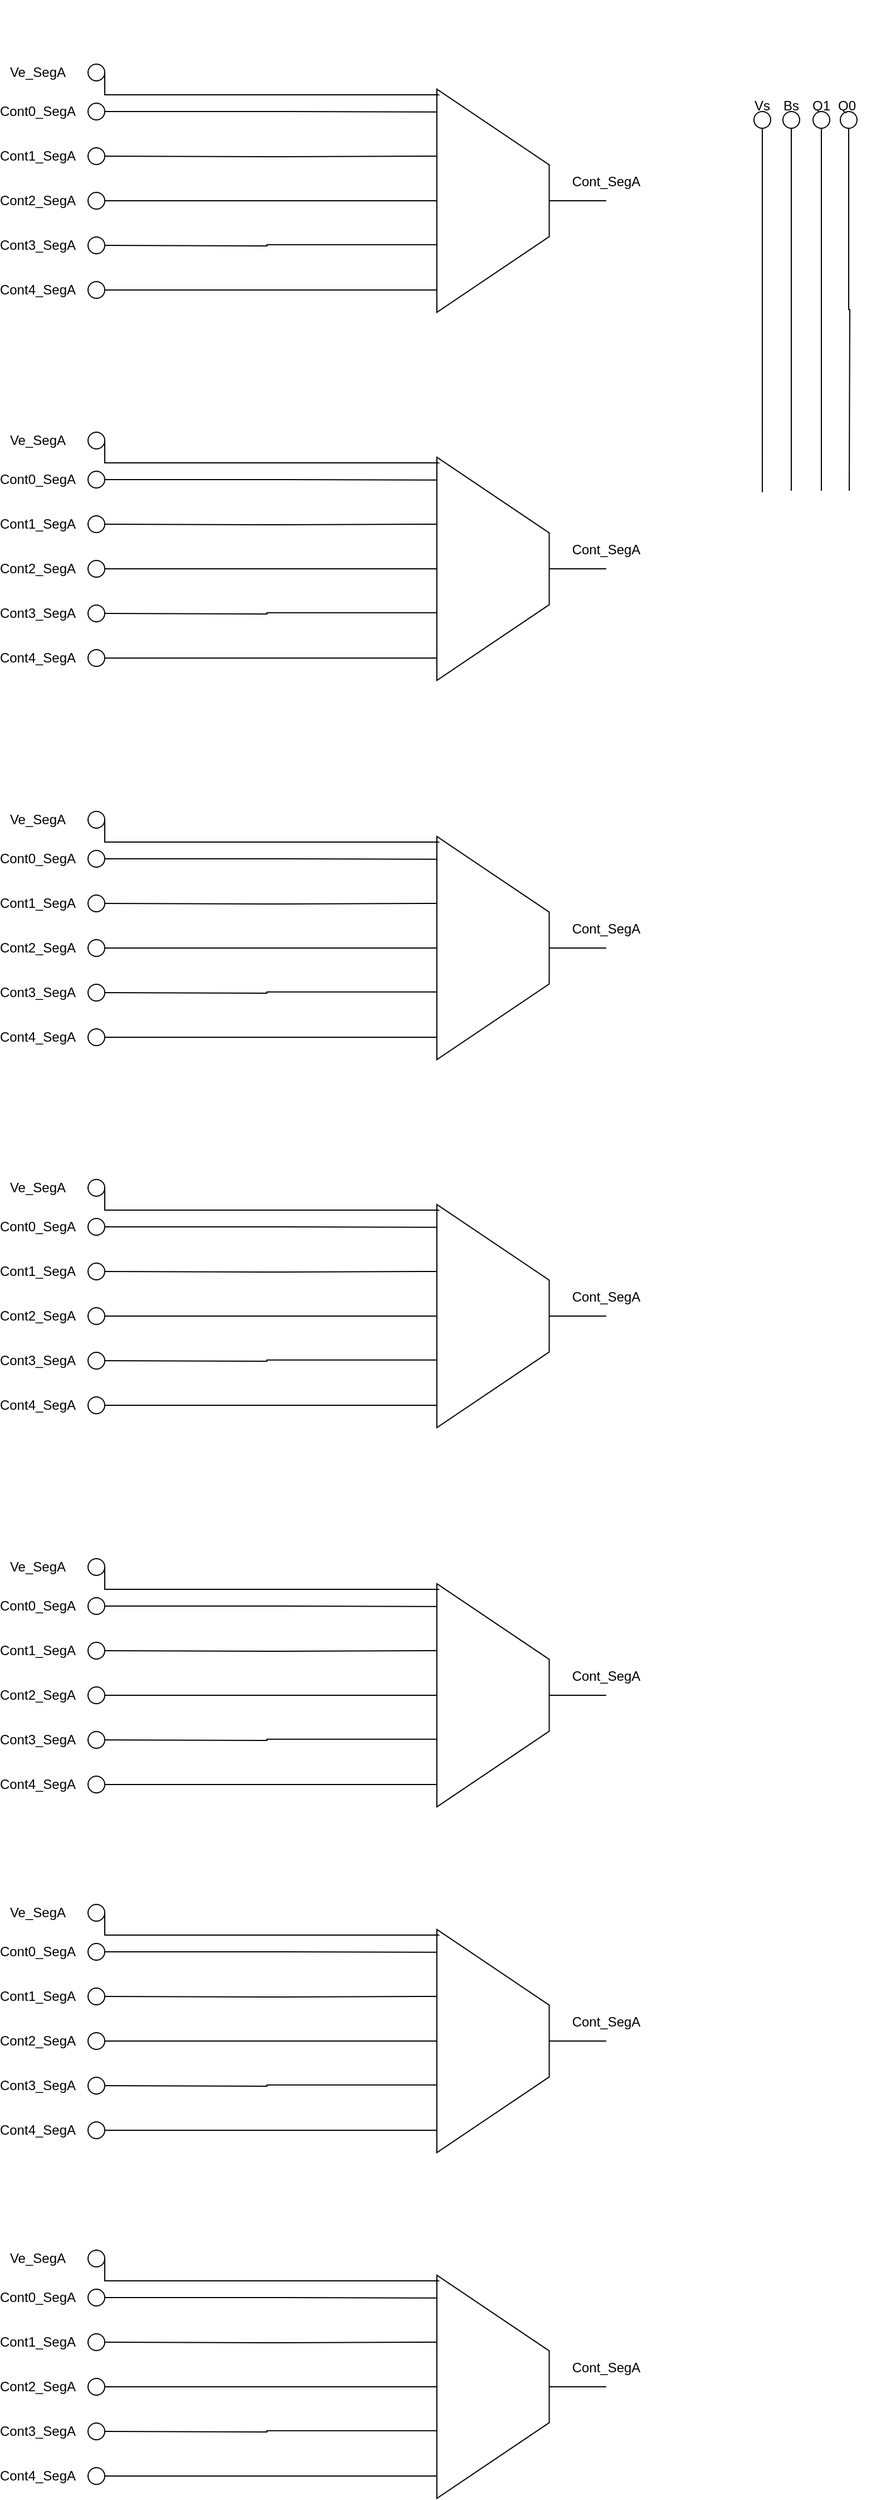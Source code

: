 <mxfile version="24.5.5" type="device">
  <diagram name="Página-1" id="1IW8VHL147Z_u1z9pqAM">
    <mxGraphModel dx="3132" dy="1325" grid="1" gridSize="10" guides="1" tooltips="1" connect="1" arrows="1" fold="1" page="1" pageScale="1" pageWidth="827" pageHeight="1169" math="0" shadow="0">
      <root>
        <mxCell id="0" />
        <mxCell id="1" parent="0" />
        <mxCell id="l00CRgBeWmKnuvyKKDRX-1" value="" style="verticalLabelPosition=bottom;shadow=0;dashed=0;align=center;html=1;verticalAlign=top;shape=mxgraph.electrical.abstract.ota_3;" vertex="1" parent="1">
          <mxGeometry x="-390" y="780" width="160" height="200" as="geometry" />
        </mxCell>
        <mxCell id="l00CRgBeWmKnuvyKKDRX-30" style="edgeStyle=orthogonalEdgeStyle;rounded=0;orthogonalLoop=1;jettySize=auto;html=1;exitX=1;exitY=0.5;exitDx=0;exitDy=0;endArrow=none;endFill=0;entryX=0.048;entryY=0.3;entryDx=0;entryDy=0;entryPerimeter=0;startSize=4;endSize=4;" edge="1" parent="1" target="l00CRgBeWmKnuvyKKDRX-1">
          <mxGeometry relative="1" as="geometry">
            <mxPoint x="-384.5" y="839.99" as="targetPoint" />
            <mxPoint x="-684.58" y="839.99" as="sourcePoint" />
          </mxGeometry>
        </mxCell>
        <mxCell id="l00CRgBeWmKnuvyKKDRX-2" value="" style="verticalLabelPosition=bottom;shadow=0;dashed=0;align=center;html=1;verticalAlign=top;strokeWidth=1;shape=ellipse;perimeter=ellipsePerimeter;" vertex="1" parent="1">
          <mxGeometry x="-695" y="832.5" width="15" height="15" as="geometry" />
        </mxCell>
        <mxCell id="l00CRgBeWmKnuvyKKDRX-6" value="" style="verticalLabelPosition=bottom;shadow=0;dashed=0;align=center;html=1;verticalAlign=top;strokeWidth=1;shape=ellipse;perimeter=ellipsePerimeter;" vertex="1" parent="1">
          <mxGeometry x="-695" y="872.5" width="15" height="15" as="geometry" />
        </mxCell>
        <mxCell id="l00CRgBeWmKnuvyKKDRX-7" value="" style="verticalLabelPosition=bottom;shadow=0;dashed=0;align=center;html=1;verticalAlign=top;strokeWidth=1;shape=ellipse;perimeter=ellipsePerimeter;" vertex="1" parent="1">
          <mxGeometry x="-695" y="912.5" width="15" height="15" as="geometry" />
        </mxCell>
        <mxCell id="l00CRgBeWmKnuvyKKDRX-8" value="" style="verticalLabelPosition=bottom;shadow=0;dashed=0;align=center;html=1;verticalAlign=top;strokeWidth=1;shape=ellipse;perimeter=ellipsePerimeter;" vertex="1" parent="1">
          <mxGeometry x="-695" y="952.5" width="15" height="15" as="geometry" />
        </mxCell>
        <mxCell id="l00CRgBeWmKnuvyKKDRX-9" value="" style="verticalLabelPosition=bottom;shadow=0;dashed=0;align=center;html=1;verticalAlign=top;strokeWidth=1;shape=ellipse;perimeter=ellipsePerimeter;" vertex="1" parent="1">
          <mxGeometry x="-695" y="792.5" width="15" height="15" as="geometry" />
        </mxCell>
        <mxCell id="l00CRgBeWmKnuvyKKDRX-51" style="edgeStyle=orthogonalEdgeStyle;rounded=0;orthogonalLoop=1;jettySize=auto;html=1;exitX=0.5;exitY=1;exitDx=0;exitDy=0;endArrow=none;endFill=0;" edge="1" parent="1" source="l00CRgBeWmKnuvyKKDRX-11">
          <mxGeometry relative="1" as="geometry">
            <mxPoint x="-89.966" y="811.379" as="targetPoint" />
          </mxGeometry>
        </mxCell>
        <mxCell id="l00CRgBeWmKnuvyKKDRX-11" value="" style="verticalLabelPosition=bottom;shadow=0;dashed=0;align=center;html=1;verticalAlign=top;strokeWidth=1;shape=ellipse;perimeter=ellipsePerimeter;" vertex="1" parent="1">
          <mxGeometry x="-97.5" y="470" width="15" height="15" as="geometry" />
        </mxCell>
        <mxCell id="l00CRgBeWmKnuvyKKDRX-54" style="edgeStyle=orthogonalEdgeStyle;rounded=0;orthogonalLoop=1;jettySize=auto;html=1;exitX=0.5;exitY=1;exitDx=0;exitDy=0;endArrow=none;endFill=0;" edge="1" parent="1" source="l00CRgBeWmKnuvyKKDRX-12">
          <mxGeometry relative="1" as="geometry">
            <mxPoint x="-12" y="810" as="targetPoint" />
          </mxGeometry>
        </mxCell>
        <mxCell id="l00CRgBeWmKnuvyKKDRX-12" value="" style="verticalLabelPosition=bottom;shadow=0;dashed=0;align=center;html=1;verticalAlign=top;strokeWidth=1;shape=ellipse;perimeter=ellipsePerimeter;" vertex="1" parent="1">
          <mxGeometry x="-20" y="470" width="15" height="15" as="geometry" />
        </mxCell>
        <mxCell id="l00CRgBeWmKnuvyKKDRX-16" value="Q0" style="text;strokeColor=none;align=center;fillColor=none;html=1;verticalAlign=middle;whiteSpace=wrap;rounded=0;" vertex="1" parent="1">
          <mxGeometry x="-44.5" y="450" width="60" height="30" as="geometry" />
        </mxCell>
        <mxCell id="l00CRgBeWmKnuvyKKDRX-17" value="Q1" style="text;strokeColor=none;align=center;fillColor=none;html=1;verticalAlign=middle;whiteSpace=wrap;rounded=0;" vertex="1" parent="1">
          <mxGeometry x="-67" y="450" width="60" height="30" as="geometry" />
        </mxCell>
        <mxCell id="l00CRgBeWmKnuvyKKDRX-18" value="Cont0_SegA" style="text;strokeColor=none;align=center;fillColor=none;html=1;verticalAlign=middle;whiteSpace=wrap;rounded=0;" vertex="1" parent="1">
          <mxGeometry x="-770" y="785" width="60" height="30" as="geometry" />
        </mxCell>
        <mxCell id="l00CRgBeWmKnuvyKKDRX-19" value="Cont1_SegA" style="text;strokeColor=none;align=center;fillColor=none;html=1;verticalAlign=middle;whiteSpace=wrap;rounded=0;" vertex="1" parent="1">
          <mxGeometry x="-770" y="825" width="60" height="30" as="geometry" />
        </mxCell>
        <mxCell id="l00CRgBeWmKnuvyKKDRX-20" value="Cont2_SegA" style="text;strokeColor=none;align=center;fillColor=none;html=1;verticalAlign=middle;whiteSpace=wrap;rounded=0;" vertex="1" parent="1">
          <mxGeometry x="-770" y="865" width="60" height="30" as="geometry" />
        </mxCell>
        <mxCell id="l00CRgBeWmKnuvyKKDRX-21" value="Cont3_SegA" style="text;strokeColor=none;align=center;fillColor=none;html=1;verticalAlign=middle;whiteSpace=wrap;rounded=0;" vertex="1" parent="1">
          <mxGeometry x="-770" y="905" width="60" height="30" as="geometry" />
        </mxCell>
        <mxCell id="l00CRgBeWmKnuvyKKDRX-22" value="Ve_SegA" style="text;strokeColor=none;align=center;fillColor=none;html=1;verticalAlign=middle;whiteSpace=wrap;rounded=0;" vertex="1" parent="1">
          <mxGeometry x="-770" y="750" width="60" height="30" as="geometry" />
        </mxCell>
        <mxCell id="l00CRgBeWmKnuvyKKDRX-23" value="Cont_SegA" style="text;strokeColor=none;align=center;fillColor=none;html=1;verticalAlign=middle;whiteSpace=wrap;rounded=0;" vertex="1" parent="1">
          <mxGeometry x="-260" y="847.5" width="60" height="30" as="geometry" />
        </mxCell>
        <mxCell id="l00CRgBeWmKnuvyKKDRX-25" style="edgeStyle=orthogonalEdgeStyle;rounded=0;orthogonalLoop=1;jettySize=auto;html=1;exitX=1;exitY=0.5;exitDx=0;exitDy=0;entryX=0.048;entryY=0.102;entryDx=0;entryDy=0;entryPerimeter=0;endArrow=none;endFill=0;" edge="1" parent="1" source="l00CRgBeWmKnuvyKKDRX-9" target="l00CRgBeWmKnuvyKKDRX-1">
          <mxGeometry relative="1" as="geometry" />
        </mxCell>
        <mxCell id="l00CRgBeWmKnuvyKKDRX-27" style="edgeStyle=orthogonalEdgeStyle;rounded=0;orthogonalLoop=1;jettySize=auto;html=1;exitX=1;exitY=0.5;exitDx=0;exitDy=0;entryX=0;entryY=0.5;entryDx=0;entryDy=0;entryPerimeter=0;endArrow=none;endFill=0;" edge="1" parent="1" source="l00CRgBeWmKnuvyKKDRX-6" target="l00CRgBeWmKnuvyKKDRX-1">
          <mxGeometry relative="1" as="geometry" />
        </mxCell>
        <mxCell id="l00CRgBeWmKnuvyKKDRX-28" style="edgeStyle=orthogonalEdgeStyle;rounded=0;orthogonalLoop=1;jettySize=auto;html=1;exitX=1;exitY=0.5;exitDx=0;exitDy=0;entryX=0.049;entryY=0.9;entryDx=0;entryDy=0;entryPerimeter=0;endArrow=none;endFill=0;" edge="1" parent="1" source="l00CRgBeWmKnuvyKKDRX-8" target="l00CRgBeWmKnuvyKKDRX-1">
          <mxGeometry relative="1" as="geometry" />
        </mxCell>
        <mxCell id="l00CRgBeWmKnuvyKKDRX-29" style="edgeStyle=orthogonalEdgeStyle;rounded=0;orthogonalLoop=1;jettySize=auto;html=1;exitX=1;exitY=0.5;exitDx=0;exitDy=0;entryX=0.052;entryY=0.697;entryDx=0;entryDy=0;entryPerimeter=0;endArrow=none;endFill=0;" edge="1" parent="1" target="l00CRgBeWmKnuvyKKDRX-1">
          <mxGeometry relative="1" as="geometry">
            <mxPoint x="-680.0" y="920.03" as="sourcePoint" />
            <mxPoint x="-381.04" y="919.43" as="targetPoint" />
          </mxGeometry>
        </mxCell>
        <mxCell id="l00CRgBeWmKnuvyKKDRX-53" style="edgeStyle=orthogonalEdgeStyle;rounded=0;orthogonalLoop=1;jettySize=auto;html=1;exitX=0.5;exitY=1;exitDx=0;exitDy=0;endArrow=none;endFill=0;" edge="1" parent="1" source="l00CRgBeWmKnuvyKKDRX-31">
          <mxGeometry relative="1" as="geometry">
            <mxPoint x="-37" y="810" as="targetPoint" />
          </mxGeometry>
        </mxCell>
        <mxCell id="l00CRgBeWmKnuvyKKDRX-31" value="" style="verticalLabelPosition=bottom;shadow=0;dashed=0;align=center;html=1;verticalAlign=top;strokeWidth=1;shape=ellipse;perimeter=ellipsePerimeter;" vertex="1" parent="1">
          <mxGeometry x="-44.5" y="470" width="15" height="15" as="geometry" />
        </mxCell>
        <mxCell id="l00CRgBeWmKnuvyKKDRX-52" style="edgeStyle=orthogonalEdgeStyle;rounded=0;orthogonalLoop=1;jettySize=auto;html=1;exitX=0.5;exitY=1;exitDx=0;exitDy=0;endArrow=none;endFill=0;" edge="1" parent="1" source="l00CRgBeWmKnuvyKKDRX-32">
          <mxGeometry relative="1" as="geometry">
            <mxPoint x="-64" y="810" as="targetPoint" />
          </mxGeometry>
        </mxCell>
        <mxCell id="l00CRgBeWmKnuvyKKDRX-32" value="" style="verticalLabelPosition=bottom;shadow=0;dashed=0;align=center;html=1;verticalAlign=top;strokeWidth=1;shape=ellipse;perimeter=ellipsePerimeter;" vertex="1" parent="1">
          <mxGeometry x="-71.5" y="470" width="15" height="15" as="geometry" />
        </mxCell>
        <mxCell id="l00CRgBeWmKnuvyKKDRX-34" value="Bs" style="text;strokeColor=none;align=center;fillColor=none;html=1;verticalAlign=middle;whiteSpace=wrap;rounded=0;" vertex="1" parent="1">
          <mxGeometry x="-94" y="450" width="60" height="30" as="geometry" />
        </mxCell>
        <mxCell id="l00CRgBeWmKnuvyKKDRX-35" value="&lt;div&gt;Vs&lt;/div&gt;" style="text;strokeColor=none;align=center;fillColor=none;html=1;verticalAlign=middle;whiteSpace=wrap;rounded=0;" vertex="1" parent="1">
          <mxGeometry x="-120" y="450" width="60" height="30" as="geometry" />
        </mxCell>
        <mxCell id="l00CRgBeWmKnuvyKKDRX-37" value="Cont4_SegA" style="text;strokeColor=none;align=center;fillColor=none;html=1;verticalAlign=middle;whiteSpace=wrap;rounded=0;" vertex="1" parent="1">
          <mxGeometry x="-770" y="945" width="60" height="30" as="geometry" />
        </mxCell>
        <mxCell id="l00CRgBeWmKnuvyKKDRX-38" style="edgeStyle=orthogonalEdgeStyle;rounded=0;orthogonalLoop=1;jettySize=auto;html=1;exitX=1;exitY=0.5;exitDx=0;exitDy=0;entryX=0.048;entryY=0.102;entryDx=0;entryDy=0;entryPerimeter=0;endArrow=none;endFill=0;" edge="1" parent="1">
          <mxGeometry relative="1" as="geometry">
            <mxPoint x="-680.0" y="765" as="sourcePoint" />
            <mxPoint x="-382" y="784.5" as="targetPoint" />
            <Array as="points">
              <mxPoint x="-680" y="785" />
              <mxPoint x="-381" y="785" />
            </Array>
          </mxGeometry>
        </mxCell>
        <mxCell id="l00CRgBeWmKnuvyKKDRX-39" value="" style="verticalLabelPosition=bottom;shadow=0;dashed=0;align=center;html=1;verticalAlign=top;strokeWidth=1;shape=ellipse;perimeter=ellipsePerimeter;" vertex="1" parent="1">
          <mxGeometry x="-695" y="757.5" width="15" height="15" as="geometry" />
        </mxCell>
        <mxCell id="l00CRgBeWmKnuvyKKDRX-40" value="&amp;nbsp;" style="text;whiteSpace=wrap;html=1;" vertex="1" parent="1">
          <mxGeometry x="-770" y="700" width="40" height="40" as="geometry" />
        </mxCell>
        <mxCell id="l00CRgBeWmKnuvyKKDRX-55" value="" style="verticalLabelPosition=bottom;shadow=0;dashed=0;align=center;html=1;verticalAlign=top;shape=mxgraph.electrical.abstract.ota_3;" vertex="1" parent="1">
          <mxGeometry x="-390" y="450" width="160" height="200" as="geometry" />
        </mxCell>
        <mxCell id="l00CRgBeWmKnuvyKKDRX-56" style="edgeStyle=orthogonalEdgeStyle;rounded=0;orthogonalLoop=1;jettySize=auto;html=1;exitX=1;exitY=0.5;exitDx=0;exitDy=0;endArrow=none;endFill=0;entryX=0.048;entryY=0.3;entryDx=0;entryDy=0;entryPerimeter=0;startSize=4;endSize=4;" edge="1" parent="1" target="l00CRgBeWmKnuvyKKDRX-55">
          <mxGeometry relative="1" as="geometry">
            <mxPoint x="-384.5" y="509.99" as="targetPoint" />
            <mxPoint x="-684.58" y="509.99" as="sourcePoint" />
          </mxGeometry>
        </mxCell>
        <mxCell id="l00CRgBeWmKnuvyKKDRX-57" value="" style="verticalLabelPosition=bottom;shadow=0;dashed=0;align=center;html=1;verticalAlign=top;strokeWidth=1;shape=ellipse;perimeter=ellipsePerimeter;" vertex="1" parent="1">
          <mxGeometry x="-695" y="502.5" width="15" height="15" as="geometry" />
        </mxCell>
        <mxCell id="l00CRgBeWmKnuvyKKDRX-58" value="" style="verticalLabelPosition=bottom;shadow=0;dashed=0;align=center;html=1;verticalAlign=top;strokeWidth=1;shape=ellipse;perimeter=ellipsePerimeter;" vertex="1" parent="1">
          <mxGeometry x="-695" y="542.5" width="15" height="15" as="geometry" />
        </mxCell>
        <mxCell id="l00CRgBeWmKnuvyKKDRX-59" value="" style="verticalLabelPosition=bottom;shadow=0;dashed=0;align=center;html=1;verticalAlign=top;strokeWidth=1;shape=ellipse;perimeter=ellipsePerimeter;" vertex="1" parent="1">
          <mxGeometry x="-695" y="582.5" width="15" height="15" as="geometry" />
        </mxCell>
        <mxCell id="l00CRgBeWmKnuvyKKDRX-60" value="" style="verticalLabelPosition=bottom;shadow=0;dashed=0;align=center;html=1;verticalAlign=top;strokeWidth=1;shape=ellipse;perimeter=ellipsePerimeter;" vertex="1" parent="1">
          <mxGeometry x="-695" y="622.5" width="15" height="15" as="geometry" />
        </mxCell>
        <mxCell id="l00CRgBeWmKnuvyKKDRX-61" value="" style="verticalLabelPosition=bottom;shadow=0;dashed=0;align=center;html=1;verticalAlign=top;strokeWidth=1;shape=ellipse;perimeter=ellipsePerimeter;" vertex="1" parent="1">
          <mxGeometry x="-695" y="462.5" width="15" height="15" as="geometry" />
        </mxCell>
        <mxCell id="l00CRgBeWmKnuvyKKDRX-62" value="Cont0_SegA" style="text;strokeColor=none;align=center;fillColor=none;html=1;verticalAlign=middle;whiteSpace=wrap;rounded=0;" vertex="1" parent="1">
          <mxGeometry x="-770" y="455" width="60" height="30" as="geometry" />
        </mxCell>
        <mxCell id="l00CRgBeWmKnuvyKKDRX-63" value="Cont1_SegA" style="text;strokeColor=none;align=center;fillColor=none;html=1;verticalAlign=middle;whiteSpace=wrap;rounded=0;" vertex="1" parent="1">
          <mxGeometry x="-770" y="495" width="60" height="30" as="geometry" />
        </mxCell>
        <mxCell id="l00CRgBeWmKnuvyKKDRX-64" value="Cont2_SegA" style="text;strokeColor=none;align=center;fillColor=none;html=1;verticalAlign=middle;whiteSpace=wrap;rounded=0;" vertex="1" parent="1">
          <mxGeometry x="-770" y="535" width="60" height="30" as="geometry" />
        </mxCell>
        <mxCell id="l00CRgBeWmKnuvyKKDRX-65" value="Cont3_SegA" style="text;strokeColor=none;align=center;fillColor=none;html=1;verticalAlign=middle;whiteSpace=wrap;rounded=0;" vertex="1" parent="1">
          <mxGeometry x="-770" y="575" width="60" height="30" as="geometry" />
        </mxCell>
        <mxCell id="l00CRgBeWmKnuvyKKDRX-66" value="Ve_SegA" style="text;strokeColor=none;align=center;fillColor=none;html=1;verticalAlign=middle;whiteSpace=wrap;rounded=0;" vertex="1" parent="1">
          <mxGeometry x="-770" y="420" width="60" height="30" as="geometry" />
        </mxCell>
        <mxCell id="l00CRgBeWmKnuvyKKDRX-67" value="Cont_SegA" style="text;strokeColor=none;align=center;fillColor=none;html=1;verticalAlign=middle;whiteSpace=wrap;rounded=0;" vertex="1" parent="1">
          <mxGeometry x="-260" y="517.5" width="60" height="30" as="geometry" />
        </mxCell>
        <mxCell id="l00CRgBeWmKnuvyKKDRX-68" style="edgeStyle=orthogonalEdgeStyle;rounded=0;orthogonalLoop=1;jettySize=auto;html=1;exitX=1;exitY=0.5;exitDx=0;exitDy=0;entryX=0.048;entryY=0.102;entryDx=0;entryDy=0;entryPerimeter=0;endArrow=none;endFill=0;" edge="1" parent="1" source="l00CRgBeWmKnuvyKKDRX-61" target="l00CRgBeWmKnuvyKKDRX-55">
          <mxGeometry relative="1" as="geometry" />
        </mxCell>
        <mxCell id="l00CRgBeWmKnuvyKKDRX-69" style="edgeStyle=orthogonalEdgeStyle;rounded=0;orthogonalLoop=1;jettySize=auto;html=1;exitX=1;exitY=0.5;exitDx=0;exitDy=0;entryX=0;entryY=0.5;entryDx=0;entryDy=0;entryPerimeter=0;endArrow=none;endFill=0;" edge="1" parent="1" source="l00CRgBeWmKnuvyKKDRX-58" target="l00CRgBeWmKnuvyKKDRX-55">
          <mxGeometry relative="1" as="geometry" />
        </mxCell>
        <mxCell id="l00CRgBeWmKnuvyKKDRX-70" style="edgeStyle=orthogonalEdgeStyle;rounded=0;orthogonalLoop=1;jettySize=auto;html=1;exitX=1;exitY=0.5;exitDx=0;exitDy=0;entryX=0.049;entryY=0.9;entryDx=0;entryDy=0;entryPerimeter=0;endArrow=none;endFill=0;" edge="1" parent="1" source="l00CRgBeWmKnuvyKKDRX-60" target="l00CRgBeWmKnuvyKKDRX-55">
          <mxGeometry relative="1" as="geometry" />
        </mxCell>
        <mxCell id="l00CRgBeWmKnuvyKKDRX-71" style="edgeStyle=orthogonalEdgeStyle;rounded=0;orthogonalLoop=1;jettySize=auto;html=1;exitX=1;exitY=0.5;exitDx=0;exitDy=0;entryX=0.052;entryY=0.697;entryDx=0;entryDy=0;entryPerimeter=0;endArrow=none;endFill=0;" edge="1" parent="1" target="l00CRgBeWmKnuvyKKDRX-55">
          <mxGeometry relative="1" as="geometry">
            <mxPoint x="-680.0" y="590.03" as="sourcePoint" />
            <mxPoint x="-381.04" y="589.43" as="targetPoint" />
          </mxGeometry>
        </mxCell>
        <mxCell id="l00CRgBeWmKnuvyKKDRX-72" value="Cont4_SegA" style="text;strokeColor=none;align=center;fillColor=none;html=1;verticalAlign=middle;whiteSpace=wrap;rounded=0;" vertex="1" parent="1">
          <mxGeometry x="-770" y="615" width="60" height="30" as="geometry" />
        </mxCell>
        <mxCell id="l00CRgBeWmKnuvyKKDRX-73" style="edgeStyle=orthogonalEdgeStyle;rounded=0;orthogonalLoop=1;jettySize=auto;html=1;exitX=1;exitY=0.5;exitDx=0;exitDy=0;entryX=0.048;entryY=0.102;entryDx=0;entryDy=0;entryPerimeter=0;endArrow=none;endFill=0;" edge="1" parent="1">
          <mxGeometry relative="1" as="geometry">
            <mxPoint x="-680.0" y="435" as="sourcePoint" />
            <mxPoint x="-382" y="454.5" as="targetPoint" />
            <Array as="points">
              <mxPoint x="-680" y="455" />
              <mxPoint x="-381" y="455" />
            </Array>
          </mxGeometry>
        </mxCell>
        <mxCell id="l00CRgBeWmKnuvyKKDRX-74" value="" style="verticalLabelPosition=bottom;shadow=0;dashed=0;align=center;html=1;verticalAlign=top;strokeWidth=1;shape=ellipse;perimeter=ellipsePerimeter;" vertex="1" parent="1">
          <mxGeometry x="-695" y="427.5" width="15" height="15" as="geometry" />
        </mxCell>
        <mxCell id="l00CRgBeWmKnuvyKKDRX-75" value="&amp;nbsp;" style="text;whiteSpace=wrap;html=1;" vertex="1" parent="1">
          <mxGeometry x="-770" y="370" width="40" height="40" as="geometry" />
        </mxCell>
        <mxCell id="l00CRgBeWmKnuvyKKDRX-98" value="" style="verticalLabelPosition=bottom;shadow=0;dashed=0;align=center;html=1;verticalAlign=top;shape=mxgraph.electrical.abstract.ota_3;" vertex="1" parent="1">
          <mxGeometry x="-390" y="1120" width="160" height="200" as="geometry" />
        </mxCell>
        <mxCell id="l00CRgBeWmKnuvyKKDRX-99" style="edgeStyle=orthogonalEdgeStyle;rounded=0;orthogonalLoop=1;jettySize=auto;html=1;exitX=1;exitY=0.5;exitDx=0;exitDy=0;endArrow=none;endFill=0;entryX=0.048;entryY=0.3;entryDx=0;entryDy=0;entryPerimeter=0;startSize=4;endSize=4;" edge="1" parent="1" target="l00CRgBeWmKnuvyKKDRX-98">
          <mxGeometry relative="1" as="geometry">
            <mxPoint x="-384.5" y="1179.99" as="targetPoint" />
            <mxPoint x="-684.58" y="1179.99" as="sourcePoint" />
          </mxGeometry>
        </mxCell>
        <mxCell id="l00CRgBeWmKnuvyKKDRX-100" value="" style="verticalLabelPosition=bottom;shadow=0;dashed=0;align=center;html=1;verticalAlign=top;strokeWidth=1;shape=ellipse;perimeter=ellipsePerimeter;" vertex="1" parent="1">
          <mxGeometry x="-695" y="1172.5" width="15" height="15" as="geometry" />
        </mxCell>
        <mxCell id="l00CRgBeWmKnuvyKKDRX-101" value="" style="verticalLabelPosition=bottom;shadow=0;dashed=0;align=center;html=1;verticalAlign=top;strokeWidth=1;shape=ellipse;perimeter=ellipsePerimeter;" vertex="1" parent="1">
          <mxGeometry x="-695" y="1212.5" width="15" height="15" as="geometry" />
        </mxCell>
        <mxCell id="l00CRgBeWmKnuvyKKDRX-102" value="" style="verticalLabelPosition=bottom;shadow=0;dashed=0;align=center;html=1;verticalAlign=top;strokeWidth=1;shape=ellipse;perimeter=ellipsePerimeter;" vertex="1" parent="1">
          <mxGeometry x="-695" y="1252.5" width="15" height="15" as="geometry" />
        </mxCell>
        <mxCell id="l00CRgBeWmKnuvyKKDRX-103" value="" style="verticalLabelPosition=bottom;shadow=0;dashed=0;align=center;html=1;verticalAlign=top;strokeWidth=1;shape=ellipse;perimeter=ellipsePerimeter;" vertex="1" parent="1">
          <mxGeometry x="-695" y="1292.5" width="15" height="15" as="geometry" />
        </mxCell>
        <mxCell id="l00CRgBeWmKnuvyKKDRX-104" value="" style="verticalLabelPosition=bottom;shadow=0;dashed=0;align=center;html=1;verticalAlign=top;strokeWidth=1;shape=ellipse;perimeter=ellipsePerimeter;" vertex="1" parent="1">
          <mxGeometry x="-695" y="1132.5" width="15" height="15" as="geometry" />
        </mxCell>
        <mxCell id="l00CRgBeWmKnuvyKKDRX-105" value="Cont0_SegA" style="text;strokeColor=none;align=center;fillColor=none;html=1;verticalAlign=middle;whiteSpace=wrap;rounded=0;" vertex="1" parent="1">
          <mxGeometry x="-770" y="1125" width="60" height="30" as="geometry" />
        </mxCell>
        <mxCell id="l00CRgBeWmKnuvyKKDRX-106" value="Cont1_SegA" style="text;strokeColor=none;align=center;fillColor=none;html=1;verticalAlign=middle;whiteSpace=wrap;rounded=0;" vertex="1" parent="1">
          <mxGeometry x="-770" y="1165" width="60" height="30" as="geometry" />
        </mxCell>
        <mxCell id="l00CRgBeWmKnuvyKKDRX-107" value="Cont2_SegA" style="text;strokeColor=none;align=center;fillColor=none;html=1;verticalAlign=middle;whiteSpace=wrap;rounded=0;" vertex="1" parent="1">
          <mxGeometry x="-770" y="1205" width="60" height="30" as="geometry" />
        </mxCell>
        <mxCell id="l00CRgBeWmKnuvyKKDRX-108" value="Cont3_SegA" style="text;strokeColor=none;align=center;fillColor=none;html=1;verticalAlign=middle;whiteSpace=wrap;rounded=0;" vertex="1" parent="1">
          <mxGeometry x="-770" y="1245" width="60" height="30" as="geometry" />
        </mxCell>
        <mxCell id="l00CRgBeWmKnuvyKKDRX-109" value="Ve_SegA" style="text;strokeColor=none;align=center;fillColor=none;html=1;verticalAlign=middle;whiteSpace=wrap;rounded=0;" vertex="1" parent="1">
          <mxGeometry x="-770" y="1090" width="60" height="30" as="geometry" />
        </mxCell>
        <mxCell id="l00CRgBeWmKnuvyKKDRX-110" value="Cont_SegA" style="text;strokeColor=none;align=center;fillColor=none;html=1;verticalAlign=middle;whiteSpace=wrap;rounded=0;" vertex="1" parent="1">
          <mxGeometry x="-260" y="1187.5" width="60" height="30" as="geometry" />
        </mxCell>
        <mxCell id="l00CRgBeWmKnuvyKKDRX-111" style="edgeStyle=orthogonalEdgeStyle;rounded=0;orthogonalLoop=1;jettySize=auto;html=1;exitX=1;exitY=0.5;exitDx=0;exitDy=0;entryX=0.048;entryY=0.102;entryDx=0;entryDy=0;entryPerimeter=0;endArrow=none;endFill=0;" edge="1" parent="1" source="l00CRgBeWmKnuvyKKDRX-104" target="l00CRgBeWmKnuvyKKDRX-98">
          <mxGeometry relative="1" as="geometry" />
        </mxCell>
        <mxCell id="l00CRgBeWmKnuvyKKDRX-112" style="edgeStyle=orthogonalEdgeStyle;rounded=0;orthogonalLoop=1;jettySize=auto;html=1;exitX=1;exitY=0.5;exitDx=0;exitDy=0;entryX=0;entryY=0.5;entryDx=0;entryDy=0;entryPerimeter=0;endArrow=none;endFill=0;" edge="1" parent="1" source="l00CRgBeWmKnuvyKKDRX-101" target="l00CRgBeWmKnuvyKKDRX-98">
          <mxGeometry relative="1" as="geometry" />
        </mxCell>
        <mxCell id="l00CRgBeWmKnuvyKKDRX-113" style="edgeStyle=orthogonalEdgeStyle;rounded=0;orthogonalLoop=1;jettySize=auto;html=1;exitX=1;exitY=0.5;exitDx=0;exitDy=0;entryX=0.049;entryY=0.9;entryDx=0;entryDy=0;entryPerimeter=0;endArrow=none;endFill=0;" edge="1" parent="1" source="l00CRgBeWmKnuvyKKDRX-103" target="l00CRgBeWmKnuvyKKDRX-98">
          <mxGeometry relative="1" as="geometry" />
        </mxCell>
        <mxCell id="l00CRgBeWmKnuvyKKDRX-114" style="edgeStyle=orthogonalEdgeStyle;rounded=0;orthogonalLoop=1;jettySize=auto;html=1;exitX=1;exitY=0.5;exitDx=0;exitDy=0;entryX=0.052;entryY=0.697;entryDx=0;entryDy=0;entryPerimeter=0;endArrow=none;endFill=0;" edge="1" parent="1" target="l00CRgBeWmKnuvyKKDRX-98">
          <mxGeometry relative="1" as="geometry">
            <mxPoint x="-680.0" y="1260.03" as="sourcePoint" />
            <mxPoint x="-381.04" y="1259.43" as="targetPoint" />
          </mxGeometry>
        </mxCell>
        <mxCell id="l00CRgBeWmKnuvyKKDRX-115" value="Cont4_SegA" style="text;strokeColor=none;align=center;fillColor=none;html=1;verticalAlign=middle;whiteSpace=wrap;rounded=0;" vertex="1" parent="1">
          <mxGeometry x="-770" y="1285" width="60" height="30" as="geometry" />
        </mxCell>
        <mxCell id="l00CRgBeWmKnuvyKKDRX-116" style="edgeStyle=orthogonalEdgeStyle;rounded=0;orthogonalLoop=1;jettySize=auto;html=1;exitX=1;exitY=0.5;exitDx=0;exitDy=0;entryX=0.048;entryY=0.102;entryDx=0;entryDy=0;entryPerimeter=0;endArrow=none;endFill=0;" edge="1" parent="1">
          <mxGeometry relative="1" as="geometry">
            <mxPoint x="-680.0" y="1105" as="sourcePoint" />
            <mxPoint x="-382" y="1124.5" as="targetPoint" />
            <Array as="points">
              <mxPoint x="-680" y="1125" />
              <mxPoint x="-381" y="1125" />
            </Array>
          </mxGeometry>
        </mxCell>
        <mxCell id="l00CRgBeWmKnuvyKKDRX-117" value="" style="verticalLabelPosition=bottom;shadow=0;dashed=0;align=center;html=1;verticalAlign=top;strokeWidth=1;shape=ellipse;perimeter=ellipsePerimeter;" vertex="1" parent="1">
          <mxGeometry x="-695" y="1097.5" width="15" height="15" as="geometry" />
        </mxCell>
        <mxCell id="l00CRgBeWmKnuvyKKDRX-118" value="" style="verticalLabelPosition=bottom;shadow=0;dashed=0;align=center;html=1;verticalAlign=top;shape=mxgraph.electrical.abstract.ota_3;" vertex="1" parent="1">
          <mxGeometry x="-390" y="1450" width="160" height="200" as="geometry" />
        </mxCell>
        <mxCell id="l00CRgBeWmKnuvyKKDRX-119" style="edgeStyle=orthogonalEdgeStyle;rounded=0;orthogonalLoop=1;jettySize=auto;html=1;exitX=1;exitY=0.5;exitDx=0;exitDy=0;endArrow=none;endFill=0;entryX=0.048;entryY=0.3;entryDx=0;entryDy=0;entryPerimeter=0;startSize=4;endSize=4;" edge="1" parent="1" target="l00CRgBeWmKnuvyKKDRX-118">
          <mxGeometry relative="1" as="geometry">
            <mxPoint x="-384.5" y="1509.99" as="targetPoint" />
            <mxPoint x="-684.58" y="1509.99" as="sourcePoint" />
          </mxGeometry>
        </mxCell>
        <mxCell id="l00CRgBeWmKnuvyKKDRX-120" value="" style="verticalLabelPosition=bottom;shadow=0;dashed=0;align=center;html=1;verticalAlign=top;strokeWidth=1;shape=ellipse;perimeter=ellipsePerimeter;" vertex="1" parent="1">
          <mxGeometry x="-695" y="1502.5" width="15" height="15" as="geometry" />
        </mxCell>
        <mxCell id="l00CRgBeWmKnuvyKKDRX-121" value="" style="verticalLabelPosition=bottom;shadow=0;dashed=0;align=center;html=1;verticalAlign=top;strokeWidth=1;shape=ellipse;perimeter=ellipsePerimeter;" vertex="1" parent="1">
          <mxGeometry x="-695" y="1542.5" width="15" height="15" as="geometry" />
        </mxCell>
        <mxCell id="l00CRgBeWmKnuvyKKDRX-122" value="" style="verticalLabelPosition=bottom;shadow=0;dashed=0;align=center;html=1;verticalAlign=top;strokeWidth=1;shape=ellipse;perimeter=ellipsePerimeter;" vertex="1" parent="1">
          <mxGeometry x="-695" y="1582.5" width="15" height="15" as="geometry" />
        </mxCell>
        <mxCell id="l00CRgBeWmKnuvyKKDRX-123" value="" style="verticalLabelPosition=bottom;shadow=0;dashed=0;align=center;html=1;verticalAlign=top;strokeWidth=1;shape=ellipse;perimeter=ellipsePerimeter;" vertex="1" parent="1">
          <mxGeometry x="-695" y="1622.5" width="15" height="15" as="geometry" />
        </mxCell>
        <mxCell id="l00CRgBeWmKnuvyKKDRX-124" value="" style="verticalLabelPosition=bottom;shadow=0;dashed=0;align=center;html=1;verticalAlign=top;strokeWidth=1;shape=ellipse;perimeter=ellipsePerimeter;" vertex="1" parent="1">
          <mxGeometry x="-695" y="1462.5" width="15" height="15" as="geometry" />
        </mxCell>
        <mxCell id="l00CRgBeWmKnuvyKKDRX-125" value="Cont0_SegA" style="text;strokeColor=none;align=center;fillColor=none;html=1;verticalAlign=middle;whiteSpace=wrap;rounded=0;" vertex="1" parent="1">
          <mxGeometry x="-770" y="1455" width="60" height="30" as="geometry" />
        </mxCell>
        <mxCell id="l00CRgBeWmKnuvyKKDRX-126" value="Cont1_SegA" style="text;strokeColor=none;align=center;fillColor=none;html=1;verticalAlign=middle;whiteSpace=wrap;rounded=0;" vertex="1" parent="1">
          <mxGeometry x="-770" y="1495" width="60" height="30" as="geometry" />
        </mxCell>
        <mxCell id="l00CRgBeWmKnuvyKKDRX-127" value="Cont2_SegA" style="text;strokeColor=none;align=center;fillColor=none;html=1;verticalAlign=middle;whiteSpace=wrap;rounded=0;" vertex="1" parent="1">
          <mxGeometry x="-770" y="1535" width="60" height="30" as="geometry" />
        </mxCell>
        <mxCell id="l00CRgBeWmKnuvyKKDRX-128" value="Cont3_SegA" style="text;strokeColor=none;align=center;fillColor=none;html=1;verticalAlign=middle;whiteSpace=wrap;rounded=0;" vertex="1" parent="1">
          <mxGeometry x="-770" y="1575" width="60" height="30" as="geometry" />
        </mxCell>
        <mxCell id="l00CRgBeWmKnuvyKKDRX-129" value="Ve_SegA" style="text;strokeColor=none;align=center;fillColor=none;html=1;verticalAlign=middle;whiteSpace=wrap;rounded=0;" vertex="1" parent="1">
          <mxGeometry x="-770" y="1420" width="60" height="30" as="geometry" />
        </mxCell>
        <mxCell id="l00CRgBeWmKnuvyKKDRX-130" value="Cont_SegA" style="text;strokeColor=none;align=center;fillColor=none;html=1;verticalAlign=middle;whiteSpace=wrap;rounded=0;" vertex="1" parent="1">
          <mxGeometry x="-260" y="1517.5" width="60" height="30" as="geometry" />
        </mxCell>
        <mxCell id="l00CRgBeWmKnuvyKKDRX-131" style="edgeStyle=orthogonalEdgeStyle;rounded=0;orthogonalLoop=1;jettySize=auto;html=1;exitX=1;exitY=0.5;exitDx=0;exitDy=0;entryX=0.048;entryY=0.102;entryDx=0;entryDy=0;entryPerimeter=0;endArrow=none;endFill=0;" edge="1" parent="1" source="l00CRgBeWmKnuvyKKDRX-124" target="l00CRgBeWmKnuvyKKDRX-118">
          <mxGeometry relative="1" as="geometry" />
        </mxCell>
        <mxCell id="l00CRgBeWmKnuvyKKDRX-132" style="edgeStyle=orthogonalEdgeStyle;rounded=0;orthogonalLoop=1;jettySize=auto;html=1;exitX=1;exitY=0.5;exitDx=0;exitDy=0;entryX=0;entryY=0.5;entryDx=0;entryDy=0;entryPerimeter=0;endArrow=none;endFill=0;" edge="1" parent="1" source="l00CRgBeWmKnuvyKKDRX-121" target="l00CRgBeWmKnuvyKKDRX-118">
          <mxGeometry relative="1" as="geometry" />
        </mxCell>
        <mxCell id="l00CRgBeWmKnuvyKKDRX-133" style="edgeStyle=orthogonalEdgeStyle;rounded=0;orthogonalLoop=1;jettySize=auto;html=1;exitX=1;exitY=0.5;exitDx=0;exitDy=0;entryX=0.049;entryY=0.9;entryDx=0;entryDy=0;entryPerimeter=0;endArrow=none;endFill=0;" edge="1" parent="1" source="l00CRgBeWmKnuvyKKDRX-123" target="l00CRgBeWmKnuvyKKDRX-118">
          <mxGeometry relative="1" as="geometry" />
        </mxCell>
        <mxCell id="l00CRgBeWmKnuvyKKDRX-134" style="edgeStyle=orthogonalEdgeStyle;rounded=0;orthogonalLoop=1;jettySize=auto;html=1;exitX=1;exitY=0.5;exitDx=0;exitDy=0;entryX=0.052;entryY=0.697;entryDx=0;entryDy=0;entryPerimeter=0;endArrow=none;endFill=0;" edge="1" parent="1" target="l00CRgBeWmKnuvyKKDRX-118">
          <mxGeometry relative="1" as="geometry">
            <mxPoint x="-680.0" y="1590.03" as="sourcePoint" />
            <mxPoint x="-381.04" y="1589.43" as="targetPoint" />
          </mxGeometry>
        </mxCell>
        <mxCell id="l00CRgBeWmKnuvyKKDRX-135" value="Cont4_SegA" style="text;strokeColor=none;align=center;fillColor=none;html=1;verticalAlign=middle;whiteSpace=wrap;rounded=0;" vertex="1" parent="1">
          <mxGeometry x="-770" y="1615" width="60" height="30" as="geometry" />
        </mxCell>
        <mxCell id="l00CRgBeWmKnuvyKKDRX-136" style="edgeStyle=orthogonalEdgeStyle;rounded=0;orthogonalLoop=1;jettySize=auto;html=1;exitX=1;exitY=0.5;exitDx=0;exitDy=0;entryX=0.048;entryY=0.102;entryDx=0;entryDy=0;entryPerimeter=0;endArrow=none;endFill=0;" edge="1" parent="1">
          <mxGeometry relative="1" as="geometry">
            <mxPoint x="-680.0" y="1435" as="sourcePoint" />
            <mxPoint x="-382" y="1454.5" as="targetPoint" />
            <Array as="points">
              <mxPoint x="-680" y="1455" />
              <mxPoint x="-381" y="1455" />
            </Array>
          </mxGeometry>
        </mxCell>
        <mxCell id="l00CRgBeWmKnuvyKKDRX-137" value="" style="verticalLabelPosition=bottom;shadow=0;dashed=0;align=center;html=1;verticalAlign=top;strokeWidth=1;shape=ellipse;perimeter=ellipsePerimeter;" vertex="1" parent="1">
          <mxGeometry x="-695" y="1427.5" width="15" height="15" as="geometry" />
        </mxCell>
        <mxCell id="l00CRgBeWmKnuvyKKDRX-138" value="" style="verticalLabelPosition=bottom;shadow=0;dashed=0;align=center;html=1;verticalAlign=top;shape=mxgraph.electrical.abstract.ota_3;" vertex="1" parent="1">
          <mxGeometry x="-390" y="1790" width="160" height="200" as="geometry" />
        </mxCell>
        <mxCell id="l00CRgBeWmKnuvyKKDRX-139" style="edgeStyle=orthogonalEdgeStyle;rounded=0;orthogonalLoop=1;jettySize=auto;html=1;exitX=1;exitY=0.5;exitDx=0;exitDy=0;endArrow=none;endFill=0;entryX=0.048;entryY=0.3;entryDx=0;entryDy=0;entryPerimeter=0;startSize=4;endSize=4;" edge="1" parent="1" target="l00CRgBeWmKnuvyKKDRX-138">
          <mxGeometry relative="1" as="geometry">
            <mxPoint x="-384.5" y="1849.99" as="targetPoint" />
            <mxPoint x="-684.58" y="1849.99" as="sourcePoint" />
          </mxGeometry>
        </mxCell>
        <mxCell id="l00CRgBeWmKnuvyKKDRX-140" value="" style="verticalLabelPosition=bottom;shadow=0;dashed=0;align=center;html=1;verticalAlign=top;strokeWidth=1;shape=ellipse;perimeter=ellipsePerimeter;" vertex="1" parent="1">
          <mxGeometry x="-695" y="1842.5" width="15" height="15" as="geometry" />
        </mxCell>
        <mxCell id="l00CRgBeWmKnuvyKKDRX-141" value="" style="verticalLabelPosition=bottom;shadow=0;dashed=0;align=center;html=1;verticalAlign=top;strokeWidth=1;shape=ellipse;perimeter=ellipsePerimeter;" vertex="1" parent="1">
          <mxGeometry x="-695" y="1882.5" width="15" height="15" as="geometry" />
        </mxCell>
        <mxCell id="l00CRgBeWmKnuvyKKDRX-142" value="" style="verticalLabelPosition=bottom;shadow=0;dashed=0;align=center;html=1;verticalAlign=top;strokeWidth=1;shape=ellipse;perimeter=ellipsePerimeter;" vertex="1" parent="1">
          <mxGeometry x="-695" y="1922.5" width="15" height="15" as="geometry" />
        </mxCell>
        <mxCell id="l00CRgBeWmKnuvyKKDRX-143" value="" style="verticalLabelPosition=bottom;shadow=0;dashed=0;align=center;html=1;verticalAlign=top;strokeWidth=1;shape=ellipse;perimeter=ellipsePerimeter;" vertex="1" parent="1">
          <mxGeometry x="-695" y="1962.5" width="15" height="15" as="geometry" />
        </mxCell>
        <mxCell id="l00CRgBeWmKnuvyKKDRX-144" value="" style="verticalLabelPosition=bottom;shadow=0;dashed=0;align=center;html=1;verticalAlign=top;strokeWidth=1;shape=ellipse;perimeter=ellipsePerimeter;" vertex="1" parent="1">
          <mxGeometry x="-695" y="1802.5" width="15" height="15" as="geometry" />
        </mxCell>
        <mxCell id="l00CRgBeWmKnuvyKKDRX-145" value="Cont0_SegA" style="text;strokeColor=none;align=center;fillColor=none;html=1;verticalAlign=middle;whiteSpace=wrap;rounded=0;" vertex="1" parent="1">
          <mxGeometry x="-770" y="1795" width="60" height="30" as="geometry" />
        </mxCell>
        <mxCell id="l00CRgBeWmKnuvyKKDRX-146" value="Cont1_SegA" style="text;strokeColor=none;align=center;fillColor=none;html=1;verticalAlign=middle;whiteSpace=wrap;rounded=0;" vertex="1" parent="1">
          <mxGeometry x="-770" y="1835" width="60" height="30" as="geometry" />
        </mxCell>
        <mxCell id="l00CRgBeWmKnuvyKKDRX-147" value="Cont2_SegA" style="text;strokeColor=none;align=center;fillColor=none;html=1;verticalAlign=middle;whiteSpace=wrap;rounded=0;" vertex="1" parent="1">
          <mxGeometry x="-770" y="1875" width="60" height="30" as="geometry" />
        </mxCell>
        <mxCell id="l00CRgBeWmKnuvyKKDRX-148" value="Cont3_SegA" style="text;strokeColor=none;align=center;fillColor=none;html=1;verticalAlign=middle;whiteSpace=wrap;rounded=0;" vertex="1" parent="1">
          <mxGeometry x="-770" y="1915" width="60" height="30" as="geometry" />
        </mxCell>
        <mxCell id="l00CRgBeWmKnuvyKKDRX-149" value="Ve_SegA" style="text;strokeColor=none;align=center;fillColor=none;html=1;verticalAlign=middle;whiteSpace=wrap;rounded=0;" vertex="1" parent="1">
          <mxGeometry x="-770" y="1760" width="60" height="30" as="geometry" />
        </mxCell>
        <mxCell id="l00CRgBeWmKnuvyKKDRX-150" value="Cont_SegA" style="text;strokeColor=none;align=center;fillColor=none;html=1;verticalAlign=middle;whiteSpace=wrap;rounded=0;" vertex="1" parent="1">
          <mxGeometry x="-260" y="1857.5" width="60" height="30" as="geometry" />
        </mxCell>
        <mxCell id="l00CRgBeWmKnuvyKKDRX-151" style="edgeStyle=orthogonalEdgeStyle;rounded=0;orthogonalLoop=1;jettySize=auto;html=1;exitX=1;exitY=0.5;exitDx=0;exitDy=0;entryX=0.048;entryY=0.102;entryDx=0;entryDy=0;entryPerimeter=0;endArrow=none;endFill=0;" edge="1" parent="1" source="l00CRgBeWmKnuvyKKDRX-144" target="l00CRgBeWmKnuvyKKDRX-138">
          <mxGeometry relative="1" as="geometry" />
        </mxCell>
        <mxCell id="l00CRgBeWmKnuvyKKDRX-152" style="edgeStyle=orthogonalEdgeStyle;rounded=0;orthogonalLoop=1;jettySize=auto;html=1;exitX=1;exitY=0.5;exitDx=0;exitDy=0;entryX=0;entryY=0.5;entryDx=0;entryDy=0;entryPerimeter=0;endArrow=none;endFill=0;" edge="1" parent="1" source="l00CRgBeWmKnuvyKKDRX-141" target="l00CRgBeWmKnuvyKKDRX-138">
          <mxGeometry relative="1" as="geometry" />
        </mxCell>
        <mxCell id="l00CRgBeWmKnuvyKKDRX-153" style="edgeStyle=orthogonalEdgeStyle;rounded=0;orthogonalLoop=1;jettySize=auto;html=1;exitX=1;exitY=0.5;exitDx=0;exitDy=0;entryX=0.049;entryY=0.9;entryDx=0;entryDy=0;entryPerimeter=0;endArrow=none;endFill=0;" edge="1" parent="1" source="l00CRgBeWmKnuvyKKDRX-143" target="l00CRgBeWmKnuvyKKDRX-138">
          <mxGeometry relative="1" as="geometry" />
        </mxCell>
        <mxCell id="l00CRgBeWmKnuvyKKDRX-154" style="edgeStyle=orthogonalEdgeStyle;rounded=0;orthogonalLoop=1;jettySize=auto;html=1;exitX=1;exitY=0.5;exitDx=0;exitDy=0;entryX=0.052;entryY=0.697;entryDx=0;entryDy=0;entryPerimeter=0;endArrow=none;endFill=0;" edge="1" parent="1" target="l00CRgBeWmKnuvyKKDRX-138">
          <mxGeometry relative="1" as="geometry">
            <mxPoint x="-680.0" y="1930.03" as="sourcePoint" />
            <mxPoint x="-381.04" y="1929.43" as="targetPoint" />
          </mxGeometry>
        </mxCell>
        <mxCell id="l00CRgBeWmKnuvyKKDRX-155" value="Cont4_SegA" style="text;strokeColor=none;align=center;fillColor=none;html=1;verticalAlign=middle;whiteSpace=wrap;rounded=0;" vertex="1" parent="1">
          <mxGeometry x="-770" y="1955" width="60" height="30" as="geometry" />
        </mxCell>
        <mxCell id="l00CRgBeWmKnuvyKKDRX-156" style="edgeStyle=orthogonalEdgeStyle;rounded=0;orthogonalLoop=1;jettySize=auto;html=1;exitX=1;exitY=0.5;exitDx=0;exitDy=0;entryX=0.048;entryY=0.102;entryDx=0;entryDy=0;entryPerimeter=0;endArrow=none;endFill=0;" edge="1" parent="1">
          <mxGeometry relative="1" as="geometry">
            <mxPoint x="-680.0" y="1775" as="sourcePoint" />
            <mxPoint x="-382" y="1794.5" as="targetPoint" />
            <Array as="points">
              <mxPoint x="-680" y="1795" />
              <mxPoint x="-381" y="1795" />
            </Array>
          </mxGeometry>
        </mxCell>
        <mxCell id="l00CRgBeWmKnuvyKKDRX-157" value="" style="verticalLabelPosition=bottom;shadow=0;dashed=0;align=center;html=1;verticalAlign=top;strokeWidth=1;shape=ellipse;perimeter=ellipsePerimeter;" vertex="1" parent="1">
          <mxGeometry x="-695" y="1767.5" width="15" height="15" as="geometry" />
        </mxCell>
        <mxCell id="l00CRgBeWmKnuvyKKDRX-158" value="" style="verticalLabelPosition=bottom;shadow=0;dashed=0;align=center;html=1;verticalAlign=top;shape=mxgraph.electrical.abstract.ota_3;" vertex="1" parent="1">
          <mxGeometry x="-390" y="2100" width="160" height="200" as="geometry" />
        </mxCell>
        <mxCell id="l00CRgBeWmKnuvyKKDRX-159" style="edgeStyle=orthogonalEdgeStyle;rounded=0;orthogonalLoop=1;jettySize=auto;html=1;exitX=1;exitY=0.5;exitDx=0;exitDy=0;endArrow=none;endFill=0;entryX=0.048;entryY=0.3;entryDx=0;entryDy=0;entryPerimeter=0;startSize=4;endSize=4;" edge="1" parent="1" target="l00CRgBeWmKnuvyKKDRX-158">
          <mxGeometry relative="1" as="geometry">
            <mxPoint x="-384.5" y="2159.99" as="targetPoint" />
            <mxPoint x="-684.58" y="2159.99" as="sourcePoint" />
          </mxGeometry>
        </mxCell>
        <mxCell id="l00CRgBeWmKnuvyKKDRX-160" value="" style="verticalLabelPosition=bottom;shadow=0;dashed=0;align=center;html=1;verticalAlign=top;strokeWidth=1;shape=ellipse;perimeter=ellipsePerimeter;" vertex="1" parent="1">
          <mxGeometry x="-695" y="2152.5" width="15" height="15" as="geometry" />
        </mxCell>
        <mxCell id="l00CRgBeWmKnuvyKKDRX-161" value="" style="verticalLabelPosition=bottom;shadow=0;dashed=0;align=center;html=1;verticalAlign=top;strokeWidth=1;shape=ellipse;perimeter=ellipsePerimeter;" vertex="1" parent="1">
          <mxGeometry x="-695" y="2192.5" width="15" height="15" as="geometry" />
        </mxCell>
        <mxCell id="l00CRgBeWmKnuvyKKDRX-162" value="" style="verticalLabelPosition=bottom;shadow=0;dashed=0;align=center;html=1;verticalAlign=top;strokeWidth=1;shape=ellipse;perimeter=ellipsePerimeter;" vertex="1" parent="1">
          <mxGeometry x="-695" y="2232.5" width="15" height="15" as="geometry" />
        </mxCell>
        <mxCell id="l00CRgBeWmKnuvyKKDRX-163" value="" style="verticalLabelPosition=bottom;shadow=0;dashed=0;align=center;html=1;verticalAlign=top;strokeWidth=1;shape=ellipse;perimeter=ellipsePerimeter;" vertex="1" parent="1">
          <mxGeometry x="-695" y="2272.5" width="15" height="15" as="geometry" />
        </mxCell>
        <mxCell id="l00CRgBeWmKnuvyKKDRX-164" value="" style="verticalLabelPosition=bottom;shadow=0;dashed=0;align=center;html=1;verticalAlign=top;strokeWidth=1;shape=ellipse;perimeter=ellipsePerimeter;" vertex="1" parent="1">
          <mxGeometry x="-695" y="2112.5" width="15" height="15" as="geometry" />
        </mxCell>
        <mxCell id="l00CRgBeWmKnuvyKKDRX-165" value="Cont0_SegA" style="text;strokeColor=none;align=center;fillColor=none;html=1;verticalAlign=middle;whiteSpace=wrap;rounded=0;" vertex="1" parent="1">
          <mxGeometry x="-770" y="2105" width="60" height="30" as="geometry" />
        </mxCell>
        <mxCell id="l00CRgBeWmKnuvyKKDRX-166" value="Cont1_SegA" style="text;strokeColor=none;align=center;fillColor=none;html=1;verticalAlign=middle;whiteSpace=wrap;rounded=0;" vertex="1" parent="1">
          <mxGeometry x="-770" y="2145" width="60" height="30" as="geometry" />
        </mxCell>
        <mxCell id="l00CRgBeWmKnuvyKKDRX-167" value="Cont2_SegA" style="text;strokeColor=none;align=center;fillColor=none;html=1;verticalAlign=middle;whiteSpace=wrap;rounded=0;" vertex="1" parent="1">
          <mxGeometry x="-770" y="2185" width="60" height="30" as="geometry" />
        </mxCell>
        <mxCell id="l00CRgBeWmKnuvyKKDRX-168" value="Cont3_SegA" style="text;strokeColor=none;align=center;fillColor=none;html=1;verticalAlign=middle;whiteSpace=wrap;rounded=0;" vertex="1" parent="1">
          <mxGeometry x="-770" y="2225" width="60" height="30" as="geometry" />
        </mxCell>
        <mxCell id="l00CRgBeWmKnuvyKKDRX-169" value="Ve_SegA" style="text;strokeColor=none;align=center;fillColor=none;html=1;verticalAlign=middle;whiteSpace=wrap;rounded=0;" vertex="1" parent="1">
          <mxGeometry x="-770" y="2070" width="60" height="30" as="geometry" />
        </mxCell>
        <mxCell id="l00CRgBeWmKnuvyKKDRX-170" value="Cont_SegA" style="text;strokeColor=none;align=center;fillColor=none;html=1;verticalAlign=middle;whiteSpace=wrap;rounded=0;" vertex="1" parent="1">
          <mxGeometry x="-260" y="2167.5" width="60" height="30" as="geometry" />
        </mxCell>
        <mxCell id="l00CRgBeWmKnuvyKKDRX-171" style="edgeStyle=orthogonalEdgeStyle;rounded=0;orthogonalLoop=1;jettySize=auto;html=1;exitX=1;exitY=0.5;exitDx=0;exitDy=0;entryX=0.048;entryY=0.102;entryDx=0;entryDy=0;entryPerimeter=0;endArrow=none;endFill=0;" edge="1" parent="1" source="l00CRgBeWmKnuvyKKDRX-164" target="l00CRgBeWmKnuvyKKDRX-158">
          <mxGeometry relative="1" as="geometry" />
        </mxCell>
        <mxCell id="l00CRgBeWmKnuvyKKDRX-172" style="edgeStyle=orthogonalEdgeStyle;rounded=0;orthogonalLoop=1;jettySize=auto;html=1;exitX=1;exitY=0.5;exitDx=0;exitDy=0;entryX=0;entryY=0.5;entryDx=0;entryDy=0;entryPerimeter=0;endArrow=none;endFill=0;" edge="1" parent="1" source="l00CRgBeWmKnuvyKKDRX-161" target="l00CRgBeWmKnuvyKKDRX-158">
          <mxGeometry relative="1" as="geometry" />
        </mxCell>
        <mxCell id="l00CRgBeWmKnuvyKKDRX-173" style="edgeStyle=orthogonalEdgeStyle;rounded=0;orthogonalLoop=1;jettySize=auto;html=1;exitX=1;exitY=0.5;exitDx=0;exitDy=0;entryX=0.049;entryY=0.9;entryDx=0;entryDy=0;entryPerimeter=0;endArrow=none;endFill=0;" edge="1" parent="1" source="l00CRgBeWmKnuvyKKDRX-163" target="l00CRgBeWmKnuvyKKDRX-158">
          <mxGeometry relative="1" as="geometry" />
        </mxCell>
        <mxCell id="l00CRgBeWmKnuvyKKDRX-174" style="edgeStyle=orthogonalEdgeStyle;rounded=0;orthogonalLoop=1;jettySize=auto;html=1;exitX=1;exitY=0.5;exitDx=0;exitDy=0;entryX=0.052;entryY=0.697;entryDx=0;entryDy=0;entryPerimeter=0;endArrow=none;endFill=0;" edge="1" parent="1" target="l00CRgBeWmKnuvyKKDRX-158">
          <mxGeometry relative="1" as="geometry">
            <mxPoint x="-680.0" y="2240.03" as="sourcePoint" />
            <mxPoint x="-381.04" y="2239.43" as="targetPoint" />
          </mxGeometry>
        </mxCell>
        <mxCell id="l00CRgBeWmKnuvyKKDRX-175" value="Cont4_SegA" style="text;strokeColor=none;align=center;fillColor=none;html=1;verticalAlign=middle;whiteSpace=wrap;rounded=0;" vertex="1" parent="1">
          <mxGeometry x="-770" y="2265" width="60" height="30" as="geometry" />
        </mxCell>
        <mxCell id="l00CRgBeWmKnuvyKKDRX-176" style="edgeStyle=orthogonalEdgeStyle;rounded=0;orthogonalLoop=1;jettySize=auto;html=1;exitX=1;exitY=0.5;exitDx=0;exitDy=0;entryX=0.048;entryY=0.102;entryDx=0;entryDy=0;entryPerimeter=0;endArrow=none;endFill=0;" edge="1" parent="1">
          <mxGeometry relative="1" as="geometry">
            <mxPoint x="-680.0" y="2085" as="sourcePoint" />
            <mxPoint x="-382" y="2104.5" as="targetPoint" />
            <Array as="points">
              <mxPoint x="-680" y="2105" />
              <mxPoint x="-381" y="2105" />
            </Array>
          </mxGeometry>
        </mxCell>
        <mxCell id="l00CRgBeWmKnuvyKKDRX-177" value="" style="verticalLabelPosition=bottom;shadow=0;dashed=0;align=center;html=1;verticalAlign=top;strokeWidth=1;shape=ellipse;perimeter=ellipsePerimeter;" vertex="1" parent="1">
          <mxGeometry x="-695" y="2077.5" width="15" height="15" as="geometry" />
        </mxCell>
        <mxCell id="l00CRgBeWmKnuvyKKDRX-178" value="" style="verticalLabelPosition=bottom;shadow=0;dashed=0;align=center;html=1;verticalAlign=top;shape=mxgraph.electrical.abstract.ota_3;" vertex="1" parent="1">
          <mxGeometry x="-390" y="2410" width="160" height="200" as="geometry" />
        </mxCell>
        <mxCell id="l00CRgBeWmKnuvyKKDRX-179" style="edgeStyle=orthogonalEdgeStyle;rounded=0;orthogonalLoop=1;jettySize=auto;html=1;exitX=1;exitY=0.5;exitDx=0;exitDy=0;endArrow=none;endFill=0;entryX=0.048;entryY=0.3;entryDx=0;entryDy=0;entryPerimeter=0;startSize=4;endSize=4;" edge="1" parent="1" target="l00CRgBeWmKnuvyKKDRX-178">
          <mxGeometry relative="1" as="geometry">
            <mxPoint x="-384.5" y="2469.99" as="targetPoint" />
            <mxPoint x="-684.58" y="2469.99" as="sourcePoint" />
          </mxGeometry>
        </mxCell>
        <mxCell id="l00CRgBeWmKnuvyKKDRX-180" value="" style="verticalLabelPosition=bottom;shadow=0;dashed=0;align=center;html=1;verticalAlign=top;strokeWidth=1;shape=ellipse;perimeter=ellipsePerimeter;" vertex="1" parent="1">
          <mxGeometry x="-695" y="2462.5" width="15" height="15" as="geometry" />
        </mxCell>
        <mxCell id="l00CRgBeWmKnuvyKKDRX-181" value="" style="verticalLabelPosition=bottom;shadow=0;dashed=0;align=center;html=1;verticalAlign=top;strokeWidth=1;shape=ellipse;perimeter=ellipsePerimeter;" vertex="1" parent="1">
          <mxGeometry x="-695" y="2502.5" width="15" height="15" as="geometry" />
        </mxCell>
        <mxCell id="l00CRgBeWmKnuvyKKDRX-182" value="" style="verticalLabelPosition=bottom;shadow=0;dashed=0;align=center;html=1;verticalAlign=top;strokeWidth=1;shape=ellipse;perimeter=ellipsePerimeter;" vertex="1" parent="1">
          <mxGeometry x="-695" y="2542.5" width="15" height="15" as="geometry" />
        </mxCell>
        <mxCell id="l00CRgBeWmKnuvyKKDRX-183" value="" style="verticalLabelPosition=bottom;shadow=0;dashed=0;align=center;html=1;verticalAlign=top;strokeWidth=1;shape=ellipse;perimeter=ellipsePerimeter;" vertex="1" parent="1">
          <mxGeometry x="-695" y="2582.5" width="15" height="15" as="geometry" />
        </mxCell>
        <mxCell id="l00CRgBeWmKnuvyKKDRX-184" value="" style="verticalLabelPosition=bottom;shadow=0;dashed=0;align=center;html=1;verticalAlign=top;strokeWidth=1;shape=ellipse;perimeter=ellipsePerimeter;" vertex="1" parent="1">
          <mxGeometry x="-695" y="2422.5" width="15" height="15" as="geometry" />
        </mxCell>
        <mxCell id="l00CRgBeWmKnuvyKKDRX-185" value="Cont0_SegA" style="text;strokeColor=none;align=center;fillColor=none;html=1;verticalAlign=middle;whiteSpace=wrap;rounded=0;" vertex="1" parent="1">
          <mxGeometry x="-770" y="2415" width="60" height="30" as="geometry" />
        </mxCell>
        <mxCell id="l00CRgBeWmKnuvyKKDRX-186" value="Cont1_SegA" style="text;strokeColor=none;align=center;fillColor=none;html=1;verticalAlign=middle;whiteSpace=wrap;rounded=0;" vertex="1" parent="1">
          <mxGeometry x="-770" y="2455" width="60" height="30" as="geometry" />
        </mxCell>
        <mxCell id="l00CRgBeWmKnuvyKKDRX-187" value="Cont2_SegA" style="text;strokeColor=none;align=center;fillColor=none;html=1;verticalAlign=middle;whiteSpace=wrap;rounded=0;" vertex="1" parent="1">
          <mxGeometry x="-770" y="2495" width="60" height="30" as="geometry" />
        </mxCell>
        <mxCell id="l00CRgBeWmKnuvyKKDRX-188" value="Cont3_SegA" style="text;strokeColor=none;align=center;fillColor=none;html=1;verticalAlign=middle;whiteSpace=wrap;rounded=0;" vertex="1" parent="1">
          <mxGeometry x="-770" y="2535" width="60" height="30" as="geometry" />
        </mxCell>
        <mxCell id="l00CRgBeWmKnuvyKKDRX-189" value="Ve_SegA" style="text;strokeColor=none;align=center;fillColor=none;html=1;verticalAlign=middle;whiteSpace=wrap;rounded=0;" vertex="1" parent="1">
          <mxGeometry x="-770" y="2380" width="60" height="30" as="geometry" />
        </mxCell>
        <mxCell id="l00CRgBeWmKnuvyKKDRX-190" value="Cont_SegA" style="text;strokeColor=none;align=center;fillColor=none;html=1;verticalAlign=middle;whiteSpace=wrap;rounded=0;" vertex="1" parent="1">
          <mxGeometry x="-260" y="2477.5" width="60" height="30" as="geometry" />
        </mxCell>
        <mxCell id="l00CRgBeWmKnuvyKKDRX-191" style="edgeStyle=orthogonalEdgeStyle;rounded=0;orthogonalLoop=1;jettySize=auto;html=1;exitX=1;exitY=0.5;exitDx=0;exitDy=0;entryX=0.048;entryY=0.102;entryDx=0;entryDy=0;entryPerimeter=0;endArrow=none;endFill=0;" edge="1" parent="1" source="l00CRgBeWmKnuvyKKDRX-184" target="l00CRgBeWmKnuvyKKDRX-178">
          <mxGeometry relative="1" as="geometry" />
        </mxCell>
        <mxCell id="l00CRgBeWmKnuvyKKDRX-192" style="edgeStyle=orthogonalEdgeStyle;rounded=0;orthogonalLoop=1;jettySize=auto;html=1;exitX=1;exitY=0.5;exitDx=0;exitDy=0;entryX=0;entryY=0.5;entryDx=0;entryDy=0;entryPerimeter=0;endArrow=none;endFill=0;" edge="1" parent="1" source="l00CRgBeWmKnuvyKKDRX-181" target="l00CRgBeWmKnuvyKKDRX-178">
          <mxGeometry relative="1" as="geometry" />
        </mxCell>
        <mxCell id="l00CRgBeWmKnuvyKKDRX-193" style="edgeStyle=orthogonalEdgeStyle;rounded=0;orthogonalLoop=1;jettySize=auto;html=1;exitX=1;exitY=0.5;exitDx=0;exitDy=0;entryX=0.049;entryY=0.9;entryDx=0;entryDy=0;entryPerimeter=0;endArrow=none;endFill=0;" edge="1" parent="1" source="l00CRgBeWmKnuvyKKDRX-183" target="l00CRgBeWmKnuvyKKDRX-178">
          <mxGeometry relative="1" as="geometry" />
        </mxCell>
        <mxCell id="l00CRgBeWmKnuvyKKDRX-194" style="edgeStyle=orthogonalEdgeStyle;rounded=0;orthogonalLoop=1;jettySize=auto;html=1;exitX=1;exitY=0.5;exitDx=0;exitDy=0;entryX=0.052;entryY=0.697;entryDx=0;entryDy=0;entryPerimeter=0;endArrow=none;endFill=0;" edge="1" parent="1" target="l00CRgBeWmKnuvyKKDRX-178">
          <mxGeometry relative="1" as="geometry">
            <mxPoint x="-680.0" y="2550.03" as="sourcePoint" />
            <mxPoint x="-381.04" y="2549.43" as="targetPoint" />
          </mxGeometry>
        </mxCell>
        <mxCell id="l00CRgBeWmKnuvyKKDRX-195" value="Cont4_SegA" style="text;strokeColor=none;align=center;fillColor=none;html=1;verticalAlign=middle;whiteSpace=wrap;rounded=0;" vertex="1" parent="1">
          <mxGeometry x="-770" y="2575" width="60" height="30" as="geometry" />
        </mxCell>
        <mxCell id="l00CRgBeWmKnuvyKKDRX-196" style="edgeStyle=orthogonalEdgeStyle;rounded=0;orthogonalLoop=1;jettySize=auto;html=1;exitX=1;exitY=0.5;exitDx=0;exitDy=0;entryX=0.048;entryY=0.102;entryDx=0;entryDy=0;entryPerimeter=0;endArrow=none;endFill=0;" edge="1" parent="1">
          <mxGeometry relative="1" as="geometry">
            <mxPoint x="-680.0" y="2395" as="sourcePoint" />
            <mxPoint x="-382" y="2414.5" as="targetPoint" />
            <Array as="points">
              <mxPoint x="-680" y="2415" />
              <mxPoint x="-381" y="2415" />
            </Array>
          </mxGeometry>
        </mxCell>
        <mxCell id="l00CRgBeWmKnuvyKKDRX-197" value="" style="verticalLabelPosition=bottom;shadow=0;dashed=0;align=center;html=1;verticalAlign=top;strokeWidth=1;shape=ellipse;perimeter=ellipsePerimeter;" vertex="1" parent="1">
          <mxGeometry x="-695" y="2387.5" width="15" height="15" as="geometry" />
        </mxCell>
      </root>
    </mxGraphModel>
  </diagram>
</mxfile>
